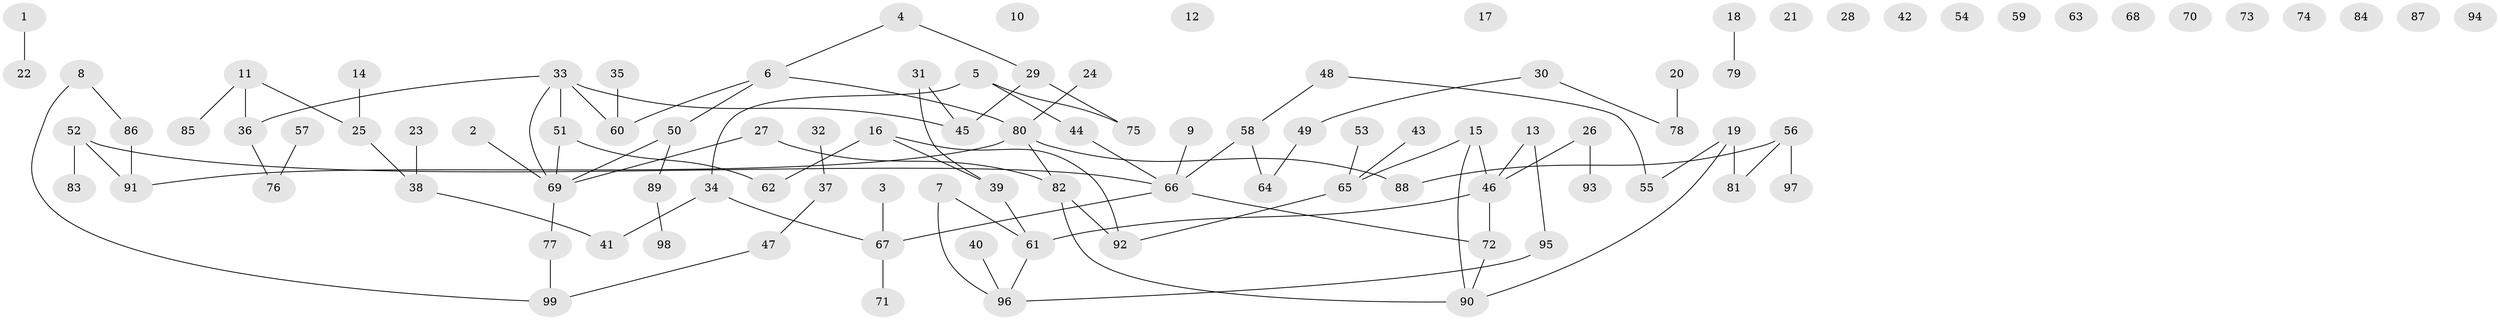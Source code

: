 // coarse degree distribution, {2: 0.23809523809523808, 3: 0.3333333333333333, 4: 0.09523809523809523, 1: 0.21428571428571427, 5: 0.11904761904761904}
// Generated by graph-tools (version 1.1) at 2025/35/03/04/25 23:35:48]
// undirected, 99 vertices, 98 edges
graph export_dot {
  node [color=gray90,style=filled];
  1;
  2;
  3;
  4;
  5;
  6;
  7;
  8;
  9;
  10;
  11;
  12;
  13;
  14;
  15;
  16;
  17;
  18;
  19;
  20;
  21;
  22;
  23;
  24;
  25;
  26;
  27;
  28;
  29;
  30;
  31;
  32;
  33;
  34;
  35;
  36;
  37;
  38;
  39;
  40;
  41;
  42;
  43;
  44;
  45;
  46;
  47;
  48;
  49;
  50;
  51;
  52;
  53;
  54;
  55;
  56;
  57;
  58;
  59;
  60;
  61;
  62;
  63;
  64;
  65;
  66;
  67;
  68;
  69;
  70;
  71;
  72;
  73;
  74;
  75;
  76;
  77;
  78;
  79;
  80;
  81;
  82;
  83;
  84;
  85;
  86;
  87;
  88;
  89;
  90;
  91;
  92;
  93;
  94;
  95;
  96;
  97;
  98;
  99;
  1 -- 22;
  2 -- 69;
  3 -- 67;
  4 -- 6;
  4 -- 29;
  5 -- 34;
  5 -- 44;
  5 -- 75;
  6 -- 50;
  6 -- 60;
  6 -- 80;
  7 -- 61;
  7 -- 96;
  8 -- 86;
  8 -- 99;
  9 -- 66;
  11 -- 25;
  11 -- 36;
  11 -- 85;
  13 -- 46;
  13 -- 95;
  14 -- 25;
  15 -- 46;
  15 -- 65;
  15 -- 90;
  16 -- 39;
  16 -- 62;
  16 -- 92;
  18 -- 79;
  19 -- 55;
  19 -- 81;
  19 -- 90;
  20 -- 78;
  23 -- 38;
  24 -- 80;
  25 -- 38;
  26 -- 46;
  26 -- 93;
  27 -- 69;
  27 -- 82;
  29 -- 45;
  29 -- 75;
  30 -- 49;
  30 -- 78;
  31 -- 39;
  31 -- 45;
  32 -- 37;
  33 -- 36;
  33 -- 45;
  33 -- 51;
  33 -- 60;
  33 -- 69;
  34 -- 41;
  34 -- 67;
  35 -- 60;
  36 -- 76;
  37 -- 47;
  38 -- 41;
  39 -- 61;
  40 -- 96;
  43 -- 65;
  44 -- 66;
  46 -- 61;
  46 -- 72;
  47 -- 99;
  48 -- 55;
  48 -- 58;
  49 -- 64;
  50 -- 69;
  50 -- 89;
  51 -- 62;
  51 -- 69;
  52 -- 66;
  52 -- 83;
  52 -- 91;
  53 -- 65;
  56 -- 81;
  56 -- 88;
  56 -- 97;
  57 -- 76;
  58 -- 64;
  58 -- 66;
  61 -- 96;
  65 -- 92;
  66 -- 67;
  66 -- 72;
  67 -- 71;
  69 -- 77;
  72 -- 90;
  77 -- 99;
  80 -- 82;
  80 -- 88;
  80 -- 91;
  82 -- 90;
  82 -- 92;
  86 -- 91;
  89 -- 98;
  95 -- 96;
}

